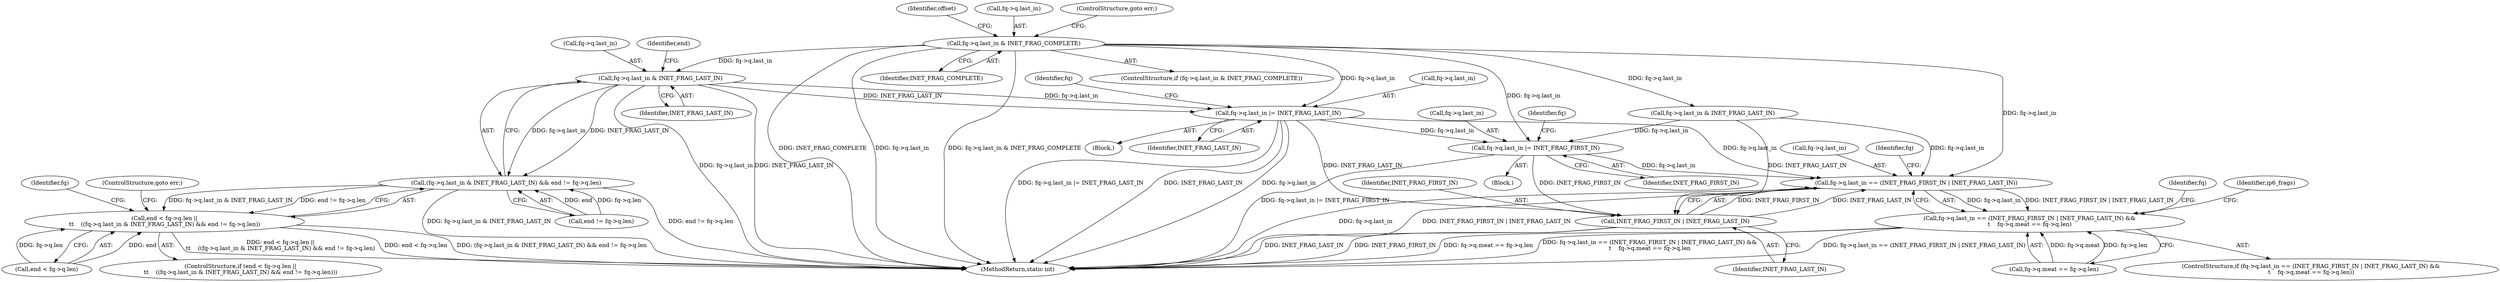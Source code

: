digraph "0_linux_70789d7052239992824628db8133de08dc78e593_0@pointer" {
"1000248" [label="(Call,fq->q.last_in & INET_FRAG_LAST_IN)"];
"1000133" [label="(Call,fq->q.last_in & INET_FRAG_COMPLETE)"];
"1000247" [label="(Call,(fq->q.last_in & INET_FRAG_LAST_IN) && end != fq->q.len)"];
"1000239" [label="(Call,end < fq->q.len ||\n\t\t    ((fq->q.last_in & INET_FRAG_LAST_IN) && end != fq->q.len))"];
"1000263" [label="(Call,fq->q.last_in |= INET_FRAG_LAST_IN)"];
"1000520" [label="(Call,fq->q.last_in |= INET_FRAG_FIRST_IN)"];
"1000529" [label="(Call,fq->q.last_in == (INET_FRAG_FIRST_IN | INET_FRAG_LAST_IN))"];
"1000528" [label="(Call,fq->q.last_in == (INET_FRAG_FIRST_IN | INET_FRAG_LAST_IN) &&\n\t    fq->q.meat == fq->q.len)"];
"1000535" [label="(Call,INET_FRAG_FIRST_IN | INET_FRAG_LAST_IN)"];
"1000263" [label="(Call,fq->q.last_in |= INET_FRAG_LAST_IN)"];
"1000528" [label="(Call,fq->q.last_in == (INET_FRAG_FIRST_IN | INET_FRAG_LAST_IN) &&\n\t    fq->q.meat == fq->q.len)"];
"1000597" [label="(MethodReturn,static int)"];
"1000256" [label="(Identifier,end)"];
"1000303" [label="(Call,fq->q.last_in & INET_FRAG_LAST_IN)"];
"1000557" [label="(Identifier,ip6_frags)"];
"1000249" [label="(Call,fq->q.last_in)"];
"1000254" [label="(Identifier,INET_FRAG_LAST_IN)"];
"1000139" [label="(Identifier,INET_FRAG_COMPLETE)"];
"1000536" [label="(Identifier,INET_FRAG_FIRST_IN)"];
"1000133" [label="(Call,fq->q.last_in & INET_FRAG_COMPLETE)"];
"1000237" [label="(Block,)"];
"1000532" [label="(Identifier,fq)"];
"1000520" [label="(Call,fq->q.last_in |= INET_FRAG_FIRST_IN)"];
"1000240" [label="(Call,end < fq->q.len)"];
"1000142" [label="(Identifier,offset)"];
"1000238" [label="(ControlStructure,if (end < fq->q.len ||\n\t\t    ((fq->q.last_in & INET_FRAG_LAST_IN) && end != fq->q.len)))"];
"1000521" [label="(Call,fq->q.last_in)"];
"1000527" [label="(ControlStructure,if (fq->q.last_in == (INET_FRAG_FIRST_IN | INET_FRAG_LAST_IN) &&\n\t    fq->q.meat == fq->q.len))"];
"1000248" [label="(Call,fq->q.last_in & INET_FRAG_LAST_IN)"];
"1000134" [label="(Call,fq->q.last_in)"];
"1000551" [label="(Identifier,fq)"];
"1000140" [label="(ControlStructure,goto err;)"];
"1000538" [label="(Call,fq->q.meat == fq->q.len)"];
"1000262" [label="(ControlStructure,goto err;)"];
"1000514" [label="(Block,)"];
"1000255" [label="(Call,end != fq->q.len)"];
"1000273" [label="(Identifier,fq)"];
"1000526" [label="(Identifier,INET_FRAG_FIRST_IN)"];
"1000247" [label="(Call,(fq->q.last_in & INET_FRAG_LAST_IN) && end != fq->q.len)"];
"1000541" [label="(Identifier,fq)"];
"1000239" [label="(Call,end < fq->q.len ||\n\t\t    ((fq->q.last_in & INET_FRAG_LAST_IN) && end != fq->q.len))"];
"1000264" [label="(Call,fq->q.last_in)"];
"1000535" [label="(Call,INET_FRAG_FIRST_IN | INET_FRAG_LAST_IN)"];
"1000269" [label="(Identifier,INET_FRAG_LAST_IN)"];
"1000530" [label="(Call,fq->q.last_in)"];
"1000537" [label="(Identifier,INET_FRAG_LAST_IN)"];
"1000529" [label="(Call,fq->q.last_in == (INET_FRAG_FIRST_IN | INET_FRAG_LAST_IN))"];
"1000132" [label="(ControlStructure,if (fq->q.last_in & INET_FRAG_COMPLETE))"];
"1000266" [label="(Identifier,fq)"];
"1000248" -> "1000247"  [label="AST: "];
"1000248" -> "1000254"  [label="CFG: "];
"1000249" -> "1000248"  [label="AST: "];
"1000254" -> "1000248"  [label="AST: "];
"1000256" -> "1000248"  [label="CFG: "];
"1000247" -> "1000248"  [label="CFG: "];
"1000248" -> "1000597"  [label="DDG: INET_FRAG_LAST_IN"];
"1000248" -> "1000597"  [label="DDG: fq->q.last_in"];
"1000248" -> "1000247"  [label="DDG: fq->q.last_in"];
"1000248" -> "1000247"  [label="DDG: INET_FRAG_LAST_IN"];
"1000133" -> "1000248"  [label="DDG: fq->q.last_in"];
"1000248" -> "1000263"  [label="DDG: fq->q.last_in"];
"1000248" -> "1000263"  [label="DDG: INET_FRAG_LAST_IN"];
"1000133" -> "1000132"  [label="AST: "];
"1000133" -> "1000139"  [label="CFG: "];
"1000134" -> "1000133"  [label="AST: "];
"1000139" -> "1000133"  [label="AST: "];
"1000140" -> "1000133"  [label="CFG: "];
"1000142" -> "1000133"  [label="CFG: "];
"1000133" -> "1000597"  [label="DDG: INET_FRAG_COMPLETE"];
"1000133" -> "1000597"  [label="DDG: fq->q.last_in"];
"1000133" -> "1000597"  [label="DDG: fq->q.last_in & INET_FRAG_COMPLETE"];
"1000133" -> "1000263"  [label="DDG: fq->q.last_in"];
"1000133" -> "1000303"  [label="DDG: fq->q.last_in"];
"1000133" -> "1000520"  [label="DDG: fq->q.last_in"];
"1000133" -> "1000529"  [label="DDG: fq->q.last_in"];
"1000247" -> "1000239"  [label="AST: "];
"1000247" -> "1000255"  [label="CFG: "];
"1000255" -> "1000247"  [label="AST: "];
"1000239" -> "1000247"  [label="CFG: "];
"1000247" -> "1000597"  [label="DDG: fq->q.last_in & INET_FRAG_LAST_IN"];
"1000247" -> "1000597"  [label="DDG: end != fq->q.len"];
"1000247" -> "1000239"  [label="DDG: fq->q.last_in & INET_FRAG_LAST_IN"];
"1000247" -> "1000239"  [label="DDG: end != fq->q.len"];
"1000255" -> "1000247"  [label="DDG: end"];
"1000255" -> "1000247"  [label="DDG: fq->q.len"];
"1000239" -> "1000238"  [label="AST: "];
"1000239" -> "1000240"  [label="CFG: "];
"1000240" -> "1000239"  [label="AST: "];
"1000262" -> "1000239"  [label="CFG: "];
"1000266" -> "1000239"  [label="CFG: "];
"1000239" -> "1000597"  [label="DDG: end < fq->q.len ||\n\t\t    ((fq->q.last_in & INET_FRAG_LAST_IN) && end != fq->q.len)"];
"1000239" -> "1000597"  [label="DDG: end < fq->q.len"];
"1000239" -> "1000597"  [label="DDG: (fq->q.last_in & INET_FRAG_LAST_IN) && end != fq->q.len"];
"1000240" -> "1000239"  [label="DDG: end"];
"1000240" -> "1000239"  [label="DDG: fq->q.len"];
"1000263" -> "1000237"  [label="AST: "];
"1000263" -> "1000269"  [label="CFG: "];
"1000264" -> "1000263"  [label="AST: "];
"1000269" -> "1000263"  [label="AST: "];
"1000273" -> "1000263"  [label="CFG: "];
"1000263" -> "1000597"  [label="DDG: INET_FRAG_LAST_IN"];
"1000263" -> "1000597"  [label="DDG: fq->q.last_in"];
"1000263" -> "1000597"  [label="DDG: fq->q.last_in |= INET_FRAG_LAST_IN"];
"1000263" -> "1000520"  [label="DDG: fq->q.last_in"];
"1000263" -> "1000529"  [label="DDG: fq->q.last_in"];
"1000263" -> "1000535"  [label="DDG: INET_FRAG_LAST_IN"];
"1000520" -> "1000514"  [label="AST: "];
"1000520" -> "1000526"  [label="CFG: "];
"1000521" -> "1000520"  [label="AST: "];
"1000526" -> "1000520"  [label="AST: "];
"1000532" -> "1000520"  [label="CFG: "];
"1000520" -> "1000597"  [label="DDG: fq->q.last_in |= INET_FRAG_FIRST_IN"];
"1000303" -> "1000520"  [label="DDG: fq->q.last_in"];
"1000520" -> "1000529"  [label="DDG: fq->q.last_in"];
"1000520" -> "1000535"  [label="DDG: INET_FRAG_FIRST_IN"];
"1000529" -> "1000528"  [label="AST: "];
"1000529" -> "1000535"  [label="CFG: "];
"1000530" -> "1000529"  [label="AST: "];
"1000535" -> "1000529"  [label="AST: "];
"1000541" -> "1000529"  [label="CFG: "];
"1000528" -> "1000529"  [label="CFG: "];
"1000529" -> "1000597"  [label="DDG: fq->q.last_in"];
"1000529" -> "1000597"  [label="DDG: INET_FRAG_FIRST_IN | INET_FRAG_LAST_IN"];
"1000529" -> "1000528"  [label="DDG: fq->q.last_in"];
"1000529" -> "1000528"  [label="DDG: INET_FRAG_FIRST_IN | INET_FRAG_LAST_IN"];
"1000303" -> "1000529"  [label="DDG: fq->q.last_in"];
"1000535" -> "1000529"  [label="DDG: INET_FRAG_FIRST_IN"];
"1000535" -> "1000529"  [label="DDG: INET_FRAG_LAST_IN"];
"1000528" -> "1000527"  [label="AST: "];
"1000528" -> "1000538"  [label="CFG: "];
"1000538" -> "1000528"  [label="AST: "];
"1000551" -> "1000528"  [label="CFG: "];
"1000557" -> "1000528"  [label="CFG: "];
"1000528" -> "1000597"  [label="DDG: fq->q.last_in == (INET_FRAG_FIRST_IN | INET_FRAG_LAST_IN) &&\n\t    fq->q.meat == fq->q.len"];
"1000528" -> "1000597"  [label="DDG: fq->q.last_in == (INET_FRAG_FIRST_IN | INET_FRAG_LAST_IN)"];
"1000528" -> "1000597"  [label="DDG: fq->q.meat == fq->q.len"];
"1000538" -> "1000528"  [label="DDG: fq->q.meat"];
"1000538" -> "1000528"  [label="DDG: fq->q.len"];
"1000535" -> "1000537"  [label="CFG: "];
"1000536" -> "1000535"  [label="AST: "];
"1000537" -> "1000535"  [label="AST: "];
"1000535" -> "1000597"  [label="DDG: INET_FRAG_FIRST_IN"];
"1000535" -> "1000597"  [label="DDG: INET_FRAG_LAST_IN"];
"1000303" -> "1000535"  [label="DDG: INET_FRAG_LAST_IN"];
}
